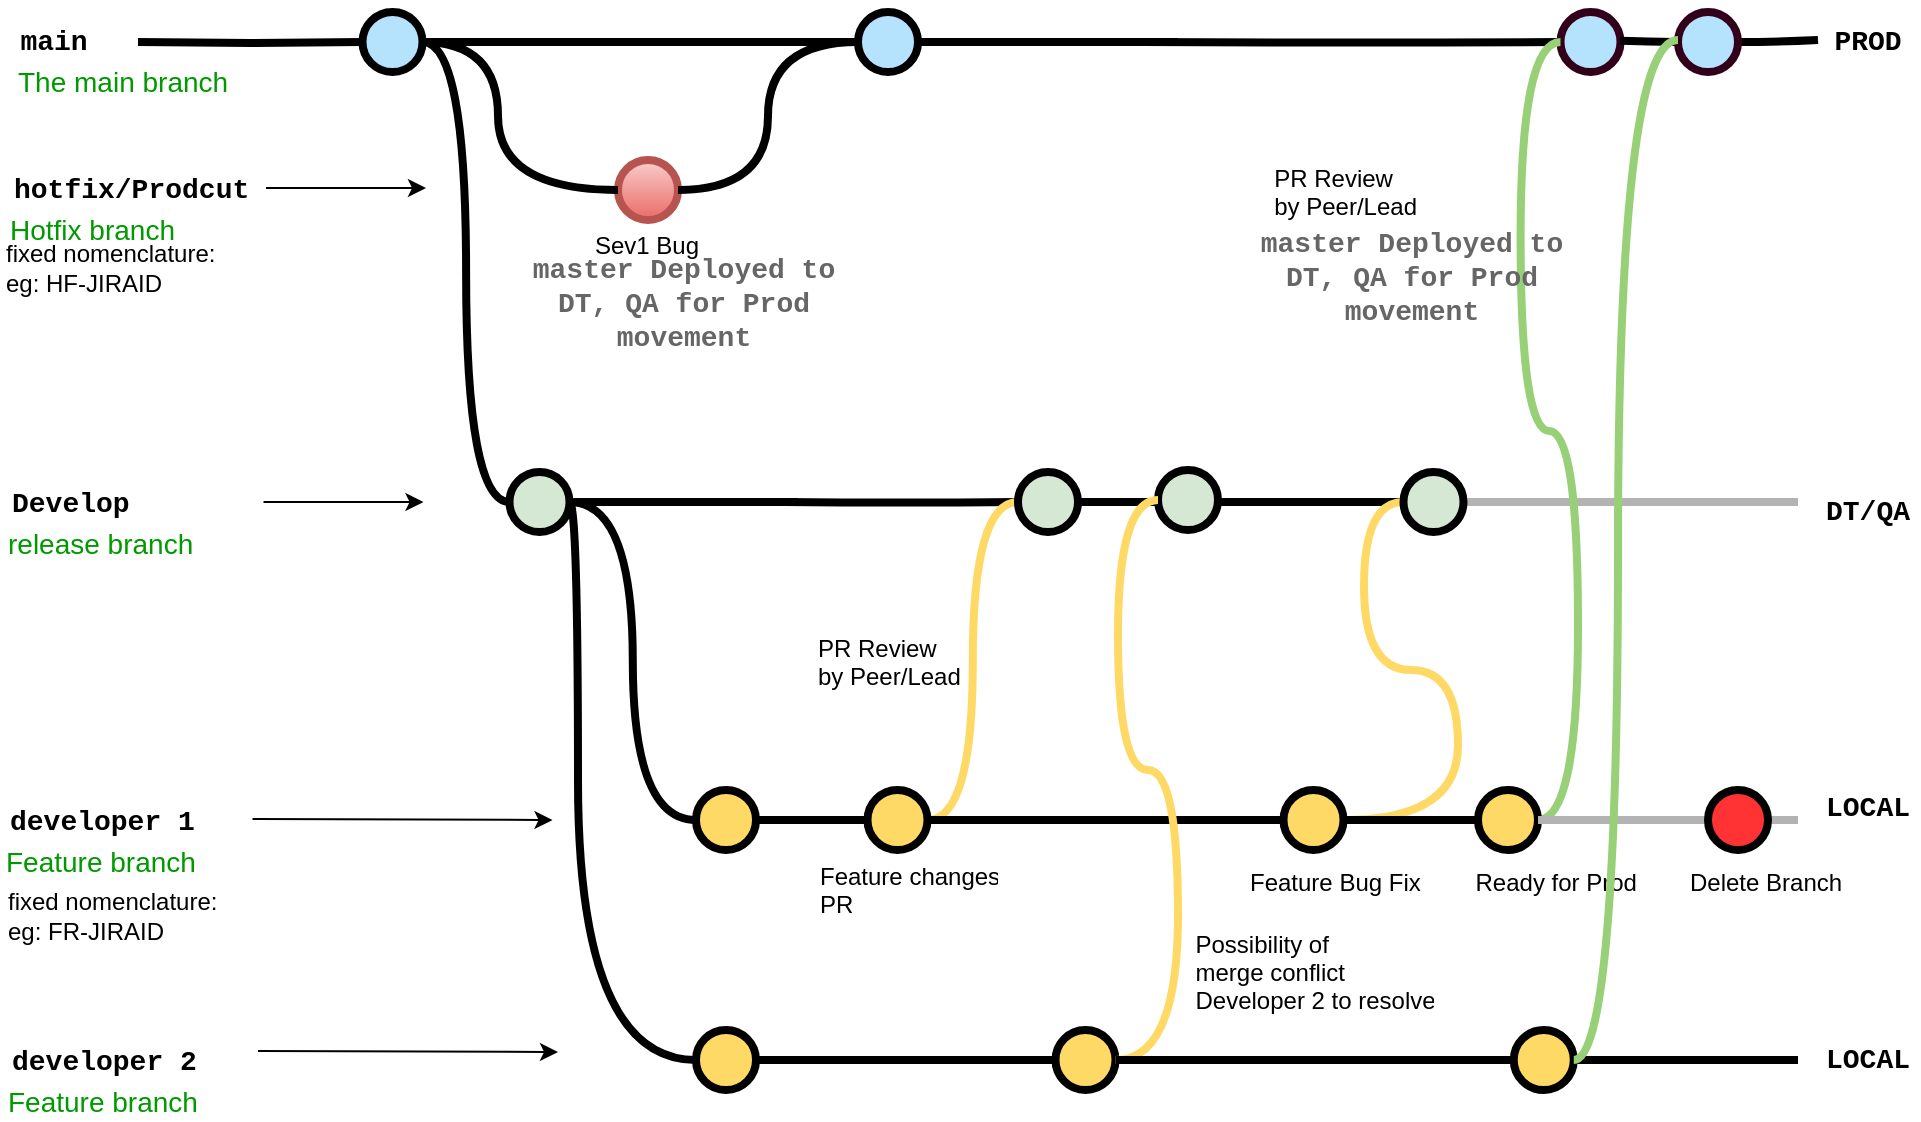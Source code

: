 <mxfile version="21.6.3" type="github">
  <diagram name="Page-1" id="x6axQz3fHqevGrwTB3aZ">
    <mxGraphModel dx="1026" dy="612" grid="1" gridSize="10" guides="1" tooltips="1" connect="1" arrows="1" fold="1" page="1" pageScale="1" pageWidth="850" pageHeight="1100" math="0" shadow="0">
      <root>
        <mxCell id="0" />
        <mxCell id="1" parent="0" />
        <mxCell id="QU6kxWwYpdwkzqT0IQGe-1" style="edgeStyle=orthogonalEdgeStyle;curved=1;orthogonalLoop=1;jettySize=auto;html=1;exitX=1;exitY=0.5;exitDx=0;exitDy=0;exitPerimeter=0;endArrow=none;endFill=0;strokeColor=#B3B3B3;strokeWidth=4;startArrow=none;" edge="1" parent="1" source="QU6kxWwYpdwkzqT0IQGe-69">
          <mxGeometry relative="1" as="geometry">
            <mxPoint x="980" y="600" as="targetPoint" />
          </mxGeometry>
        </mxCell>
        <mxCell id="QU6kxWwYpdwkzqT0IQGe-2" style="edgeStyle=orthogonalEdgeStyle;curved=1;orthogonalLoop=1;jettySize=auto;html=1;exitX=1;exitY=0.5;exitDx=0;exitDy=0;exitPerimeter=0;endArrow=none;endFill=0;strokeColor=#B3B3B3;strokeWidth=4;" edge="1" parent="1" source="QU6kxWwYpdwkzqT0IQGe-29">
          <mxGeometry relative="1" as="geometry">
            <mxPoint x="980" y="441" as="targetPoint" />
          </mxGeometry>
        </mxCell>
        <mxCell id="QU6kxWwYpdwkzqT0IQGe-3" value="Sev1 Bug" style="text;html=1;strokeColor=none;fillColor=none;align=center;verticalAlign=middle;whiteSpace=wrap;overflow=hidden;" vertex="1" parent="1">
          <mxGeometry x="373.38" y="300" width="63.25" height="26" as="geometry" />
        </mxCell>
        <mxCell id="QU6kxWwYpdwkzqT0IQGe-4" value="" style="edgeStyle=orthogonalEdgeStyle;rounded=0;html=1;jettySize=auto;orthogonalLoop=1;plain-blue;endArrow=none;endFill=0;strokeWidth=4;strokeColor=#000000;startArrow=none;" edge="1" parent="1" source="QU6kxWwYpdwkzqT0IQGe-56">
          <mxGeometry x="292.25" y="211" as="geometry">
            <mxPoint x="500" y="211" as="targetPoint" />
          </mxGeometry>
        </mxCell>
        <mxCell id="QU6kxWwYpdwkzqT0IQGe-5" style="rounded=0;html=1;exitX=1;exitY=0.5;exitPerimeter=0;entryX=0;entryY=0.5;entryPerimeter=0;endArrow=none;endFill=0;jettySize=auto;orthogonalLoop=1;strokeWidth=4;fontSize=15;edgeStyle=orthogonalEdgeStyle;curved=1;" edge="1" parent="1" source="QU6kxWwYpdwkzqT0IQGe-6" target="QU6kxWwYpdwkzqT0IQGe-12">
          <mxGeometry relative="1" as="geometry" />
        </mxCell>
        <mxCell id="QU6kxWwYpdwkzqT0IQGe-6" value="" style="verticalLabelPosition=bottom;verticalAlign=top;html=1;strokeWidth=4;shape=mxgraph.flowchart.on-page_reference;plain-blue;gradientColor=none;fillColor=#B5E3Fe;strokeColor=#000000;" vertex="1" parent="1">
          <mxGeometry x="262.25" y="196" width="30" height="30" as="geometry" />
        </mxCell>
        <mxCell id="QU6kxWwYpdwkzqT0IQGe-7" value="" style="edgeStyle=orthogonalEdgeStyle;curved=1;rounded=0;orthogonalLoop=1;jettySize=auto;html=1;endArrow=none;endFill=0;strokeWidth=4;entryX=0;entryY=0.5;entryDx=0;entryDy=0;entryPerimeter=0;" edge="1" parent="1" target="QU6kxWwYpdwkzqT0IQGe-8">
          <mxGeometry relative="1" as="geometry">
            <mxPoint x="734.5" y="211" as="targetPoint" />
            <mxPoint x="652.25" y="211" as="sourcePoint" />
          </mxGeometry>
        </mxCell>
        <mxCell id="QU6kxWwYpdwkzqT0IQGe-8" value="" style="verticalLabelPosition=bottom;verticalAlign=top;html=1;strokeWidth=4;shape=mxgraph.flowchart.on-page_reference;plain-blue;gradientColor=none;strokeColor=#33001A;fillColor=#B5E3FE;" vertex="1" parent="1">
          <mxGeometry x="861.25" y="196" width="30" height="30" as="geometry" />
        </mxCell>
        <mxCell id="QU6kxWwYpdwkzqT0IQGe-9" value="" style="edgeStyle=orthogonalEdgeStyle;rounded=0;html=1;jettySize=auto;orthogonalLoop=1;strokeWidth=4;endArrow=none;endFill=0;" edge="1" parent="1" target="QU6kxWwYpdwkzqT0IQGe-6">
          <mxGeometry x="192.25" y="211" as="geometry">
            <mxPoint x="150" y="211" as="sourcePoint" />
          </mxGeometry>
        </mxCell>
        <mxCell id="QU6kxWwYpdwkzqT0IQGe-10" value="main" style="text;html=1;strokeColor=none;fillColor=none;align=center;verticalAlign=middle;whiteSpace=wrap;overflow=hidden;fontSize=14;fontStyle=1;fontFamily=Courier New;" vertex="1" parent="1">
          <mxGeometry x="83" y="190" width="50" height="42" as="geometry" />
        </mxCell>
        <mxCell id="QU6kxWwYpdwkzqT0IQGe-11" style="edgeStyle=orthogonalEdgeStyle;curved=1;rounded=0;html=1;exitX=1;exitY=0.5;exitPerimeter=0;endArrow=none;endFill=0;jettySize=auto;orthogonalLoop=1;strokeWidth=4;fontSize=15;" edge="1" parent="1" source="QU6kxWwYpdwkzqT0IQGe-12">
          <mxGeometry relative="1" as="geometry">
            <mxPoint x="480" y="441" as="targetPoint" />
          </mxGeometry>
        </mxCell>
        <mxCell id="QU6kxWwYpdwkzqT0IQGe-12" value="" style="verticalLabelPosition=bottom;verticalAlign=top;html=1;strokeWidth=4;shape=mxgraph.flowchart.on-page_reference;plain-purple;gradientColor=none;strokeColor=#000000;fillColor=#D5E8D4;" vertex="1" parent="1">
          <mxGeometry x="335.75" y="426" width="30" height="30" as="geometry" />
        </mxCell>
        <mxCell id="QU6kxWwYpdwkzqT0IQGe-13" style="edgeStyle=orthogonalEdgeStyle;curved=1;rounded=0;html=1;exitX=1;exitY=0.5;exitPerimeter=0;entryX=0;entryY=0.5;entryPerimeter=0;endArrow=none;endFill=0;jettySize=auto;orthogonalLoop=1;strokeWidth=4;fontSize=15;entryDx=0;entryDy=0;" edge="1" parent="1" target="QU6kxWwYpdwkzqT0IQGe-27">
          <mxGeometry relative="1" as="geometry">
            <mxPoint x="472.75" y="441" as="sourcePoint" />
            <mxPoint x="545.75" y="441" as="targetPoint" />
          </mxGeometry>
        </mxCell>
        <mxCell id="QU6kxWwYpdwkzqT0IQGe-14" value="Develop" style="text;html=1;strokeColor=none;fillColor=none;align=left;verticalAlign=middle;whiteSpace=wrap;overflow=hidden;fontSize=14;fontStyle=1;fontFamily=Courier New;" vertex="1" parent="1">
          <mxGeometry x="84.75" y="431" width="240" height="20" as="geometry" />
        </mxCell>
        <mxCell id="QU6kxWwYpdwkzqT0IQGe-15" style="edgeStyle=orthogonalEdgeStyle;rounded=0;orthogonalLoop=1;jettySize=auto;html=1;entryX=1;entryY=0.5;entryDx=0;entryDy=0;entryPerimeter=0;endArrow=none;endFill=0;strokeWidth=4;curved=1;exitX=0;exitY=0.5;exitDx=0;exitDy=0;exitPerimeter=0;" edge="1" parent="1" source="QU6kxWwYpdwkzqT0IQGe-17" target="QU6kxWwYpdwkzqT0IQGe-12">
          <mxGeometry relative="1" as="geometry">
            <mxPoint x="412.75" y="521" as="sourcePoint" />
          </mxGeometry>
        </mxCell>
        <mxCell id="QU6kxWwYpdwkzqT0IQGe-16" value="" style="edgeStyle=orthogonalEdgeStyle;rounded=0;orthogonalLoop=1;jettySize=auto;html=1;endArrow=none;endFill=0;strokeWidth=4;" edge="1" parent="1" source="QU6kxWwYpdwkzqT0IQGe-17" target="QU6kxWwYpdwkzqT0IQGe-19">
          <mxGeometry relative="1" as="geometry" />
        </mxCell>
        <mxCell id="QU6kxWwYpdwkzqT0IQGe-17" value="" style="verticalLabelPosition=bottom;verticalAlign=top;html=1;strokeWidth=4;shape=mxgraph.flowchart.on-page_reference;plain-purple;gradientColor=none;strokeColor=#000000;fillColor=#FFD966;" vertex="1" parent="1">
          <mxGeometry x="429" y="585" width="30" height="30" as="geometry" />
        </mxCell>
        <mxCell id="QU6kxWwYpdwkzqT0IQGe-18" style="edgeStyle=orthogonalEdgeStyle;curved=1;rounded=0;orthogonalLoop=1;jettySize=auto;html=1;exitX=1;exitY=0.5;exitDx=0;exitDy=0;exitPerimeter=0;entryX=0;entryY=0.5;entryDx=0;entryDy=0;entryPerimeter=0;endArrow=none;endFill=0;strokeWidth=4;fontFamily=Courier New;fontColor=#009900;strokeColor=#FFD966;" edge="1" parent="1" source="QU6kxWwYpdwkzqT0IQGe-19" target="QU6kxWwYpdwkzqT0IQGe-27">
          <mxGeometry relative="1" as="geometry">
            <mxPoint x="692.75" y="521" as="targetPoint" />
          </mxGeometry>
        </mxCell>
        <mxCell id="QU6kxWwYpdwkzqT0IQGe-19" value="" style="verticalLabelPosition=bottom;verticalAlign=top;html=1;strokeWidth=4;shape=mxgraph.flowchart.on-page_reference;plain-purple;gradientColor=none;strokeColor=#000000;fillColor=#FFD966;" vertex="1" parent="1">
          <mxGeometry x="514.75" y="585" width="30" height="30" as="geometry" />
        </mxCell>
        <mxCell id="QU6kxWwYpdwkzqT0IQGe-20" value="developer 1" style="text;html=1;strokeColor=none;fillColor=none;align=left;verticalAlign=middle;whiteSpace=wrap;overflow=hidden;fontSize=14;fontStyle=1;fontFamily=Courier New;" vertex="1" parent="1">
          <mxGeometry x="83.5" y="590" width="240" height="20" as="geometry" />
        </mxCell>
        <mxCell id="QU6kxWwYpdwkzqT0IQGe-21" value="Feature branch" style="text;html=1;strokeColor=none;fillColor=none;align=left;verticalAlign=middle;whiteSpace=wrap;overflow=hidden;fontSize=14;fontStyle=0;fontColor=#009900;" vertex="1" parent="1">
          <mxGeometry x="81.75" y="610" width="240" height="20" as="geometry" />
        </mxCell>
        <mxCell id="QU6kxWwYpdwkzqT0IQGe-22" value="release branch" style="text;html=1;strokeColor=none;fillColor=none;align=left;verticalAlign=middle;whiteSpace=wrap;overflow=hidden;fontSize=14;fontStyle=0;fontColor=#009900;" vertex="1" parent="1">
          <mxGeometry x="82.75" y="451" width="240" height="20" as="geometry" />
        </mxCell>
        <mxCell id="QU6kxWwYpdwkzqT0IQGe-23" value="The main branch&lt;br&gt;" style="text;html=1;strokeColor=none;fillColor=none;align=left;verticalAlign=middle;whiteSpace=wrap;overflow=hidden;fontSize=14;fontStyle=0;fontColor=#009900;" vertex="1" parent="1">
          <mxGeometry x="88.25" y="220" width="146.75" height="20" as="geometry" />
        </mxCell>
        <mxCell id="QU6kxWwYpdwkzqT0IQGe-24" value="" style="endArrow=classic;html=1;strokeWidth=1;fontFamily=Courier New;fontColor=#009900;" edge="1" parent="1">
          <mxGeometry width="50" height="50" relative="1" as="geometry">
            <mxPoint x="207.25" y="599.5" as="sourcePoint" />
            <mxPoint x="357.25" y="600" as="targetPoint" />
          </mxGeometry>
        </mxCell>
        <mxCell id="QU6kxWwYpdwkzqT0IQGe-25" value="" style="endArrow=classic;html=1;strokeWidth=1;fontFamily=Courier New;fontColor=#009900;" edge="1" parent="1">
          <mxGeometry width="50" height="50" relative="1" as="geometry">
            <mxPoint x="212.75" y="441" as="sourcePoint" />
            <mxPoint x="292.75" y="441" as="targetPoint" />
          </mxGeometry>
        </mxCell>
        <mxCell id="QU6kxWwYpdwkzqT0IQGe-26" value="" style="edgeStyle=orthogonalEdgeStyle;curved=1;rounded=0;orthogonalLoop=1;jettySize=auto;html=1;endArrow=none;endFill=0;strokeWidth=4;fontFamily=Courier New;fontColor=#009900;" edge="1" parent="1" source="QU6kxWwYpdwkzqT0IQGe-27" target="QU6kxWwYpdwkzqT0IQGe-29">
          <mxGeometry relative="1" as="geometry" />
        </mxCell>
        <mxCell id="QU6kxWwYpdwkzqT0IQGe-27" value="" style="verticalLabelPosition=bottom;verticalAlign=top;html=1;strokeWidth=4;shape=mxgraph.flowchart.on-page_reference;plain-purple;gradientColor=none;strokeColor=#000000;fillColor=#D5E8D4;" vertex="1" parent="1">
          <mxGeometry x="590" y="426" width="30" height="30" as="geometry" />
        </mxCell>
        <mxCell id="QU6kxWwYpdwkzqT0IQGe-28" style="edgeStyle=orthogonalEdgeStyle;curved=1;orthogonalLoop=1;jettySize=auto;html=1;exitX=0;exitY=0.5;exitDx=0;exitDy=0;exitPerimeter=0;entryX=1;entryY=0.5;entryDx=0;entryDy=0;entryPerimeter=0;endArrow=none;endFill=0;strokeColor=#FFD966;strokeWidth=4;" edge="1" parent="1" source="QU6kxWwYpdwkzqT0IQGe-29" target="QU6kxWwYpdwkzqT0IQGe-43">
          <mxGeometry relative="1" as="geometry">
            <Array as="points">
              <mxPoint x="763" y="441" />
              <mxPoint x="763" y="525" />
              <mxPoint x="810" y="525" />
              <mxPoint x="810" y="600" />
            </Array>
          </mxGeometry>
        </mxCell>
        <mxCell id="QU6kxWwYpdwkzqT0IQGe-29" value="" style="verticalLabelPosition=bottom;verticalAlign=top;html=1;strokeWidth=4;shape=mxgraph.flowchart.on-page_reference;plain-purple;gradientColor=none;strokeColor=#000000;fillColor=#D5E8D4;" vertex="1" parent="1">
          <mxGeometry x="782.75" y="426" width="30" height="30" as="geometry" />
        </mxCell>
        <mxCell id="QU6kxWwYpdwkzqT0IQGe-30" value="" style="edgeStyle=orthogonalEdgeStyle;rounded=0;orthogonalLoop=1;jettySize=auto;html=1;fontSize=15;endArrow=none;endFill=0;strokeWidth=4;" edge="1" parent="1" source="QU6kxWwYpdwkzqT0IQGe-56">
          <mxGeometry relative="1" as="geometry">
            <mxPoint x="670" y="211" as="targetPoint" />
            <mxPoint x="482.25" y="211" as="sourcePoint" />
          </mxGeometry>
        </mxCell>
        <mxCell id="QU6kxWwYpdwkzqT0IQGe-31" value="&lt;div style=&quot;&quot;&gt;&lt;span&gt;fixed nomenclature:&lt;/span&gt;&lt;/div&gt;&lt;div style=&quot;&quot;&gt;&lt;span&gt;eg: FR-JIRAID&lt;/span&gt;&lt;/div&gt;" style="text;html=1;strokeColor=none;fillColor=none;align=left;verticalAlign=middle;whiteSpace=wrap;overflow=hidden;fontSize=12;fontStyle=0;fontColor=#000000;" vertex="1" parent="1">
          <mxGeometry x="82.75" y="625" width="153.25" height="45" as="geometry" />
        </mxCell>
        <mxCell id="QU6kxWwYpdwkzqT0IQGe-32" value="" style="verticalLabelPosition=bottom;verticalAlign=top;html=1;strokeWidth=4;shape=mxgraph.flowchart.on-page_reference;plain-blue;gradientColor=#EA6B66;strokeColor=#B85450;fillColor=#F8CECC;" vertex="1" parent="1">
          <mxGeometry x="390" y="270" width="30" height="30" as="geometry" />
        </mxCell>
        <mxCell id="QU6kxWwYpdwkzqT0IQGe-33" style="edgeStyle=orthogonalEdgeStyle;curved=1;rounded=0;html=1;exitX=1;exitY=0.5;exitPerimeter=0;entryX=0;entryY=0.5;entryPerimeter=0;endArrow=none;endFill=0;jettySize=auto;orthogonalLoop=1;strokeWidth=4;fontSize=15;exitDx=0;exitDy=0;entryDx=0;entryDy=0;" edge="1" parent="1" source="QU6kxWwYpdwkzqT0IQGe-6" target="QU6kxWwYpdwkzqT0IQGe-32">
          <mxGeometry relative="1" as="geometry">
            <mxPoint x="302.25" y="221" as="sourcePoint" />
            <mxPoint x="349.75" y="366" as="targetPoint" />
            <Array as="points">
              <mxPoint x="330" y="211" />
              <mxPoint x="330" y="285" />
            </Array>
          </mxGeometry>
        </mxCell>
        <mxCell id="QU6kxWwYpdwkzqT0IQGe-34" value="hotfix/Prodcut" style="text;html=1;strokeColor=none;fillColor=none;align=left;verticalAlign=middle;whiteSpace=wrap;overflow=hidden;fontSize=14;fontStyle=1;fontFamily=Courier New;" vertex="1" parent="1">
          <mxGeometry x="86" y="274" width="240" height="20" as="geometry" />
        </mxCell>
        <mxCell id="QU6kxWwYpdwkzqT0IQGe-35" value="Hotfix branch" style="text;html=1;strokeColor=none;fillColor=none;align=left;verticalAlign=middle;whiteSpace=wrap;overflow=hidden;fontSize=14;fontStyle=0;fontColor=#009900;" vertex="1" parent="1">
          <mxGeometry x="84" y="294" width="240" height="20" as="geometry" />
        </mxCell>
        <mxCell id="QU6kxWwYpdwkzqT0IQGe-36" value="" style="endArrow=classic;html=1;strokeWidth=1;fontFamily=Courier New;fontColor=#009900;" edge="1" parent="1">
          <mxGeometry width="50" height="50" relative="1" as="geometry">
            <mxPoint x="214" y="284" as="sourcePoint" />
            <mxPoint x="294" y="284" as="targetPoint" />
          </mxGeometry>
        </mxCell>
        <mxCell id="QU6kxWwYpdwkzqT0IQGe-37" value="&lt;div style=&quot;&quot;&gt;&lt;span&gt;fixed nomenclature:&lt;/span&gt;&lt;/div&gt;&lt;div style=&quot;&quot;&gt;&lt;span&gt;eg: HF-JIRAID&lt;/span&gt;&lt;/div&gt;" style="text;html=1;strokeColor=none;fillColor=none;align=left;verticalAlign=middle;whiteSpace=wrap;overflow=hidden;fontSize=12;fontStyle=0;fontColor=#000000;" vertex="1" parent="1">
          <mxGeometry x="81.75" y="301" width="153.25" height="45" as="geometry" />
        </mxCell>
        <mxCell id="QU6kxWwYpdwkzqT0IQGe-38" value="" style="edgeStyle=orthogonalEdgeStyle;rounded=0;html=1;jettySize=auto;orthogonalLoop=1;plain-blue;endArrow=none;endFill=0;strokeWidth=4;strokeColor=#000000;" edge="1" parent="1" source="QU6kxWwYpdwkzqT0IQGe-6" target="QU6kxWwYpdwkzqT0IQGe-56">
          <mxGeometry x="292.25" y="211" as="geometry">
            <mxPoint x="500" y="211" as="targetPoint" />
            <mxPoint x="292.25" y="211" as="sourcePoint" />
          </mxGeometry>
        </mxCell>
        <mxCell id="QU6kxWwYpdwkzqT0IQGe-39" style="edgeStyle=orthogonalEdgeStyle;curved=1;rounded=0;html=1;exitX=1;exitY=0.5;exitPerimeter=0;entryX=0;entryY=0.5;entryPerimeter=0;endArrow=none;endFill=0;jettySize=auto;orthogonalLoop=1;strokeWidth=4;fontSize=15;entryDx=0;entryDy=0;exitDx=0;exitDy=0;" edge="1" parent="1" source="QU6kxWwYpdwkzqT0IQGe-32" target="QU6kxWwYpdwkzqT0IQGe-56">
          <mxGeometry relative="1" as="geometry">
            <mxPoint x="589.75" y="366" as="sourcePoint" />
            <mxPoint x="632.25" y="221" as="targetPoint" />
          </mxGeometry>
        </mxCell>
        <mxCell id="QU6kxWwYpdwkzqT0IQGe-40" value="PROD" style="text;html=1;strokeColor=none;fillColor=none;align=center;verticalAlign=middle;whiteSpace=wrap;overflow=hidden;fontSize=14;fontStyle=1;fontFamily=Courier New;" vertex="1" parent="1">
          <mxGeometry x="990" y="190" width="50" height="42" as="geometry" />
        </mxCell>
        <mxCell id="QU6kxWwYpdwkzqT0IQGe-41" value="DT/QA" style="text;html=1;strokeColor=none;fillColor=none;align=center;verticalAlign=middle;whiteSpace=wrap;overflow=hidden;fontSize=14;fontStyle=1;fontFamily=Courier New;" vertex="1" parent="1">
          <mxGeometry x="990" y="425" width="50" height="42" as="geometry" />
        </mxCell>
        <mxCell id="QU6kxWwYpdwkzqT0IQGe-42" value="LOCAL" style="text;html=1;strokeColor=none;fillColor=none;align=center;verticalAlign=middle;whiteSpace=wrap;overflow=hidden;fontSize=14;fontStyle=1;fontFamily=Courier New;" vertex="1" parent="1">
          <mxGeometry x="990" y="573" width="50" height="42" as="geometry" />
        </mxCell>
        <mxCell id="QU6kxWwYpdwkzqT0IQGe-43" value="" style="verticalLabelPosition=bottom;verticalAlign=top;html=1;strokeWidth=4;shape=mxgraph.flowchart.on-page_reference;plain-purple;gradientColor=none;strokeColor=#000000;fillColor=#FFD966;" vertex="1" parent="1">
          <mxGeometry x="722.75" y="585" width="30" height="30" as="geometry" />
        </mxCell>
        <mxCell id="QU6kxWwYpdwkzqT0IQGe-44" value="" style="edgeStyle=orthogonalEdgeStyle;curved=1;orthogonalLoop=1;jettySize=auto;html=1;exitX=1;exitY=0.5;exitDx=0;exitDy=0;exitPerimeter=0;endArrow=none;endFill=0;strokeColor=#000000;strokeWidth=4;" edge="1" parent="1" source="QU6kxWwYpdwkzqT0IQGe-19" target="QU6kxWwYpdwkzqT0IQGe-43">
          <mxGeometry relative="1" as="geometry">
            <mxPoint x="876" y="600" as="targetPoint" />
            <mxPoint x="637.75" y="600" as="sourcePoint" />
          </mxGeometry>
        </mxCell>
        <mxCell id="QU6kxWwYpdwkzqT0IQGe-45" value="" style="edgeStyle=orthogonalEdgeStyle;rounded=0;orthogonalLoop=1;jettySize=auto;html=1;endArrow=none;endFill=0;strokeWidth=4;" edge="1" parent="1" source="QU6kxWwYpdwkzqT0IQGe-46" target="QU6kxWwYpdwkzqT0IQGe-47">
          <mxGeometry relative="1" as="geometry" />
        </mxCell>
        <mxCell id="QU6kxWwYpdwkzqT0IQGe-46" value="" style="verticalLabelPosition=bottom;verticalAlign=top;html=1;strokeWidth=4;shape=mxgraph.flowchart.on-page_reference;plain-purple;gradientColor=none;strokeColor=#000000;fillColor=#FFD966;" vertex="1" parent="1">
          <mxGeometry x="429" y="705" width="30" height="30" as="geometry" />
        </mxCell>
        <mxCell id="QU6kxWwYpdwkzqT0IQGe-47" value="" style="verticalLabelPosition=bottom;verticalAlign=top;html=1;strokeWidth=4;shape=mxgraph.flowchart.on-page_reference;plain-purple;gradientColor=none;strokeColor=#000000;fillColor=#FFD966;" vertex="1" parent="1">
          <mxGeometry x="608.75" y="705" width="30" height="30" as="geometry" />
        </mxCell>
        <mxCell id="QU6kxWwYpdwkzqT0IQGe-48" value="developer 2" style="text;html=1;strokeColor=none;fillColor=none;align=left;verticalAlign=middle;whiteSpace=wrap;overflow=hidden;fontSize=14;fontStyle=1;fontFamily=Courier New;" vertex="1" parent="1">
          <mxGeometry x="84.5" y="710" width="240" height="20" as="geometry" />
        </mxCell>
        <mxCell id="QU6kxWwYpdwkzqT0IQGe-49" value="Feature branch" style="text;html=1;strokeColor=none;fillColor=none;align=left;verticalAlign=middle;whiteSpace=wrap;overflow=hidden;fontSize=14;fontStyle=0;fontColor=#009900;" vertex="1" parent="1">
          <mxGeometry x="82.75" y="730" width="240" height="20" as="geometry" />
        </mxCell>
        <mxCell id="QU6kxWwYpdwkzqT0IQGe-50" value="" style="endArrow=classic;html=1;strokeWidth=1;fontFamily=Courier New;fontColor=#009900;" edge="1" parent="1">
          <mxGeometry width="50" height="50" relative="1" as="geometry">
            <mxPoint x="210" y="715.5" as="sourcePoint" />
            <mxPoint x="360" y="716" as="targetPoint" />
          </mxGeometry>
        </mxCell>
        <mxCell id="QU6kxWwYpdwkzqT0IQGe-51" value="LOCAL" style="text;html=1;strokeColor=none;fillColor=none;align=center;verticalAlign=middle;whiteSpace=wrap;overflow=hidden;fontSize=14;fontStyle=1;fontFamily=Courier New;" vertex="1" parent="1">
          <mxGeometry x="990" y="699" width="50" height="42" as="geometry" />
        </mxCell>
        <mxCell id="QU6kxWwYpdwkzqT0IQGe-52" value="" style="edgeStyle=orthogonalEdgeStyle;curved=1;orthogonalLoop=1;jettySize=auto;html=1;exitX=1;exitY=0.5;exitDx=0;exitDy=0;exitPerimeter=0;endArrow=none;endFill=0;strokeColor=#000000;strokeWidth=4;" edge="1" parent="1" source="QU6kxWwYpdwkzqT0IQGe-74">
          <mxGeometry relative="1" as="geometry">
            <mxPoint x="980" y="720" as="targetPoint" />
            <mxPoint x="638.75" y="720" as="sourcePoint" />
          </mxGeometry>
        </mxCell>
        <mxCell id="QU6kxWwYpdwkzqT0IQGe-53" value="Feature changes&#xa;PR" style="text;strokeColor=none;fillColor=none;align=left;verticalAlign=middle;spacingLeft=4;spacingRight=4;overflow=hidden;points=[[0,0.5],[1,0.5]];portConstraint=eastwest;rotatable=0;" vertex="1" parent="1">
          <mxGeometry x="485" y="619" width="100" height="31" as="geometry" />
        </mxCell>
        <mxCell id="QU6kxWwYpdwkzqT0IQGe-54" style="edgeStyle=orthogonalEdgeStyle;rounded=0;orthogonalLoop=1;jettySize=auto;html=1;endArrow=none;endFill=0;strokeWidth=4;curved=1;exitX=0;exitY=0.5;exitDx=0;exitDy=0;exitPerimeter=0;" edge="1" parent="1" source="QU6kxWwYpdwkzqT0IQGe-46" target="QU6kxWwYpdwkzqT0IQGe-12">
          <mxGeometry relative="1" as="geometry">
            <mxPoint x="439" y="610" as="sourcePoint" />
            <mxPoint x="376" y="451" as="targetPoint" />
            <Array as="points">
              <mxPoint x="370" y="720" />
              <mxPoint x="370" y="441" />
            </Array>
          </mxGeometry>
        </mxCell>
        <mxCell id="QU6kxWwYpdwkzqT0IQGe-55" value="" style="edgeStyle=orthogonalEdgeStyle;rounded=0;orthogonalLoop=1;jettySize=auto;html=1;fontSize=15;endArrow=none;endFill=0;strokeWidth=4;entryX=0;entryY=0.5;entryDx=0;entryDy=0;entryPerimeter=0;" edge="1" parent="1" target="QU6kxWwYpdwkzqT0IQGe-56">
          <mxGeometry relative="1" as="geometry">
            <mxPoint x="622" y="211" as="targetPoint" />
            <mxPoint x="482.25" y="211" as="sourcePoint" />
          </mxGeometry>
        </mxCell>
        <mxCell id="QU6kxWwYpdwkzqT0IQGe-56" value="" style="verticalLabelPosition=bottom;verticalAlign=top;html=1;strokeWidth=4;shape=mxgraph.flowchart.on-page_reference;plain-blue;gradientColor=none;strokeColor=#000000;fillColor=#B5E3FE;" vertex="1" parent="1">
          <mxGeometry x="510" y="196" width="30" height="30" as="geometry" />
        </mxCell>
        <mxCell id="QU6kxWwYpdwkzqT0IQGe-57" value="" style="verticalLabelPosition=bottom;verticalAlign=top;html=1;strokeWidth=4;shape=mxgraph.flowchart.on-page_reference;plain-purple;gradientColor=none;strokeColor=#000000;fillColor=#D5E8D4;" vertex="1" parent="1">
          <mxGeometry x="660" y="425" width="30" height="30" as="geometry" />
        </mxCell>
        <mxCell id="QU6kxWwYpdwkzqT0IQGe-58" style="edgeStyle=orthogonalEdgeStyle;curved=1;rounded=0;orthogonalLoop=1;jettySize=auto;html=1;exitX=1;exitY=0.5;exitDx=0;exitDy=0;exitPerimeter=0;entryX=0;entryY=0.5;entryDx=0;entryDy=0;entryPerimeter=0;endArrow=none;endFill=0;strokeWidth=4;fontFamily=Courier New;fontColor=#009900;strokeColor=#FFD966;" edge="1" parent="1" source="QU6kxWwYpdwkzqT0IQGe-47" target="QU6kxWwYpdwkzqT0IQGe-57">
          <mxGeometry relative="1" as="geometry">
            <mxPoint x="600" y="451" as="targetPoint" />
            <mxPoint x="555" y="610" as="sourcePoint" />
            <Array as="points">
              <mxPoint x="670" y="720" />
              <mxPoint x="670" y="575" />
              <mxPoint x="640" y="440" />
            </Array>
          </mxGeometry>
        </mxCell>
        <mxCell id="QU6kxWwYpdwkzqT0IQGe-59" value="PR Review&#xa;by Peer/Lead" style="text;strokeColor=none;fillColor=none;align=left;verticalAlign=middle;spacingLeft=4;spacingRight=4;overflow=hidden;points=[[0,0.5],[1,0.5]];portConstraint=eastwest;rotatable=0;" vertex="1" parent="1">
          <mxGeometry x="484" y="505" width="85" height="31" as="geometry" />
        </mxCell>
        <mxCell id="QU6kxWwYpdwkzqT0IQGe-60" value="Feature Bug Fix" style="text;strokeColor=none;fillColor=none;align=left;verticalAlign=middle;spacingLeft=4;spacingRight=4;overflow=hidden;points=[[0,0.5],[1,0.5]];portConstraint=eastwest;rotatable=0;" vertex="1" parent="1">
          <mxGeometry x="700" y="615" width="100" height="31" as="geometry" />
        </mxCell>
        <mxCell id="QU6kxWwYpdwkzqT0IQGe-61" value="master Deployed to DT, QA for Prod movement" style="text;html=1;strokeColor=none;fillColor=none;align=center;verticalAlign=middle;whiteSpace=wrap;overflow=hidden;fontSize=14;fontStyle=1;fontFamily=Courier New;fontColor=#666666;" vertex="1" parent="1">
          <mxGeometry x="335.75" y="314" width="174.25" height="56" as="geometry" />
        </mxCell>
        <mxCell id="QU6kxWwYpdwkzqT0IQGe-62" value="Possibility of &#xa;merge conflict&#xa;Developer 2 to resolve" style="text;strokeColor=none;fillColor=none;align=left;verticalAlign=middle;spacingLeft=4;spacingRight=4;overflow=hidden;points=[[0,0.5],[1,0.5]];portConstraint=eastwest;rotatable=0;" vertex="1" parent="1">
          <mxGeometry x="672.75" y="652" width="130" height="47" as="geometry" />
        </mxCell>
        <mxCell id="QU6kxWwYpdwkzqT0IQGe-63" value="" style="edgeStyle=orthogonalEdgeStyle;curved=1;orthogonalLoop=1;jettySize=auto;html=1;exitX=1;exitY=0.5;exitDx=0;exitDy=0;exitPerimeter=0;endArrow=none;endFill=0;strokeColor=#000000;strokeWidth=4;startArrow=none;" edge="1" parent="1" source="QU6kxWwYpdwkzqT0IQGe-43" target="QU6kxWwYpdwkzqT0IQGe-65">
          <mxGeometry relative="1" as="geometry">
            <mxPoint x="980" y="600" as="targetPoint" />
            <mxPoint x="753" y="600" as="sourcePoint" />
          </mxGeometry>
        </mxCell>
        <mxCell id="QU6kxWwYpdwkzqT0IQGe-64" style="edgeStyle=orthogonalEdgeStyle;rounded=1;orthogonalLoop=1;jettySize=auto;html=1;entryX=0;entryY=0.5;entryDx=0;entryDy=0;entryPerimeter=0;curved=1;endArrow=none;strokeColor=#97D077;endFill=0;strokeWidth=4;" edge="1" parent="1" source="QU6kxWwYpdwkzqT0IQGe-65" target="QU6kxWwYpdwkzqT0IQGe-8">
          <mxGeometry relative="1" as="geometry" />
        </mxCell>
        <mxCell id="QU6kxWwYpdwkzqT0IQGe-65" value="" style="verticalLabelPosition=bottom;verticalAlign=top;html=1;strokeWidth=4;shape=mxgraph.flowchart.on-page_reference;plain-purple;gradientColor=none;strokeColor=#000000;fillColor=#FFD966;" vertex="1" parent="1">
          <mxGeometry x="820" y="585" width="30" height="30" as="geometry" />
        </mxCell>
        <mxCell id="QU6kxWwYpdwkzqT0IQGe-66" value="Ready for Prod" style="text;strokeColor=none;fillColor=none;align=left;verticalAlign=middle;spacingLeft=4;spacingRight=4;overflow=hidden;points=[[0,0.5],[1,0.5]];portConstraint=eastwest;rotatable=0;" vertex="1" parent="1">
          <mxGeometry x="812.75" y="615" width="100" height="31" as="geometry" />
        </mxCell>
        <mxCell id="QU6kxWwYpdwkzqT0IQGe-67" value="PR Review&#xa;by Peer/Lead" style="text;strokeColor=none;fillColor=none;align=left;verticalAlign=middle;spacingLeft=4;spacingRight=4;overflow=hidden;points=[[0,0.5],[1,0.5]];portConstraint=eastwest;rotatable=0;" vertex="1" parent="1">
          <mxGeometry x="712.12" y="270" width="85" height="31" as="geometry" />
        </mxCell>
        <mxCell id="QU6kxWwYpdwkzqT0IQGe-68" value="" style="edgeStyle=orthogonalEdgeStyle;curved=1;orthogonalLoop=1;jettySize=auto;html=1;exitX=1;exitY=0.5;exitDx=0;exitDy=0;exitPerimeter=0;endArrow=none;endFill=0;strokeColor=#B3B3B3;strokeWidth=4;startArrow=none;" edge="1" parent="1" source="QU6kxWwYpdwkzqT0IQGe-65" target="QU6kxWwYpdwkzqT0IQGe-69">
          <mxGeometry relative="1" as="geometry">
            <mxPoint x="980" y="600" as="targetPoint" />
            <mxPoint x="850" y="600" as="sourcePoint" />
          </mxGeometry>
        </mxCell>
        <mxCell id="QU6kxWwYpdwkzqT0IQGe-69" value="" style="verticalLabelPosition=bottom;verticalAlign=top;html=1;strokeWidth=4;shape=mxgraph.flowchart.on-page_reference;plain-purple;gradientColor=none;strokeColor=#000000;fillColor=#FF3333;" vertex="1" parent="1">
          <mxGeometry x="935" y="585" width="30" height="30" as="geometry" />
        </mxCell>
        <mxCell id="QU6kxWwYpdwkzqT0IQGe-70" value="Delete Branch" style="text;strokeColor=none;fillColor=none;align=left;verticalAlign=middle;spacingLeft=4;spacingRight=4;overflow=hidden;points=[[0,0.5],[1,0.5]];portConstraint=eastwest;rotatable=0;" vertex="1" parent="1">
          <mxGeometry x="920" y="615" width="100" height="31" as="geometry" />
        </mxCell>
        <mxCell id="QU6kxWwYpdwkzqT0IQGe-71" value="master Deployed to DT, QA for Prod movement" style="text;html=1;strokeColor=none;fillColor=none;align=center;verticalAlign=middle;whiteSpace=wrap;overflow=hidden;fontSize=14;fontStyle=1;fontFamily=Courier New;fontColor=#666666;" vertex="1" parent="1">
          <mxGeometry x="700" y="301" width="174.25" height="56" as="geometry" />
        </mxCell>
        <mxCell id="QU6kxWwYpdwkzqT0IQGe-72" value="" style="edgeStyle=orthogonalEdgeStyle;curved=1;rounded=0;orthogonalLoop=1;jettySize=auto;html=1;endArrow=none;endFill=0;strokeWidth=4;" edge="1" parent="1" source="QU6kxWwYpdwkzqT0IQGe-76">
          <mxGeometry relative="1" as="geometry">
            <mxPoint x="990" y="210" as="targetPoint" />
            <mxPoint x="891" y="210.37" as="sourcePoint" />
          </mxGeometry>
        </mxCell>
        <mxCell id="QU6kxWwYpdwkzqT0IQGe-73" value="" style="edgeStyle=orthogonalEdgeStyle;curved=1;orthogonalLoop=1;jettySize=auto;html=1;exitX=1;exitY=0.5;exitDx=0;exitDy=0;exitPerimeter=0;endArrow=none;endFill=0;strokeColor=#000000;strokeWidth=4;" edge="1" parent="1" source="QU6kxWwYpdwkzqT0IQGe-47" target="QU6kxWwYpdwkzqT0IQGe-74">
          <mxGeometry relative="1" as="geometry">
            <mxPoint x="980" y="720" as="targetPoint" />
            <mxPoint x="639" y="720" as="sourcePoint" />
          </mxGeometry>
        </mxCell>
        <mxCell id="QU6kxWwYpdwkzqT0IQGe-74" value="" style="verticalLabelPosition=bottom;verticalAlign=top;html=1;strokeWidth=4;shape=mxgraph.flowchart.on-page_reference;plain-purple;gradientColor=none;strokeColor=#000000;fillColor=#FFD966;" vertex="1" parent="1">
          <mxGeometry x="837.88" y="705" width="30" height="30" as="geometry" />
        </mxCell>
        <mxCell id="QU6kxWwYpdwkzqT0IQGe-75" value="" style="edgeStyle=orthogonalEdgeStyle;curved=1;rounded=0;orthogonalLoop=1;jettySize=auto;html=1;endArrow=none;endFill=0;strokeWidth=4;" edge="1" parent="1" target="QU6kxWwYpdwkzqT0IQGe-76">
          <mxGeometry relative="1" as="geometry">
            <mxPoint x="990" y="210" as="targetPoint" />
            <mxPoint x="891" y="210.37" as="sourcePoint" />
          </mxGeometry>
        </mxCell>
        <mxCell id="QU6kxWwYpdwkzqT0IQGe-76" value="" style="verticalLabelPosition=bottom;verticalAlign=top;html=1;strokeWidth=4;shape=mxgraph.flowchart.on-page_reference;plain-blue;gradientColor=none;strokeColor=#33001A;fillColor=#B5E3FE;" vertex="1" parent="1">
          <mxGeometry x="920" y="196" width="30" height="30" as="geometry" />
        </mxCell>
        <mxCell id="QU6kxWwYpdwkzqT0IQGe-77" style="edgeStyle=orthogonalEdgeStyle;rounded=1;orthogonalLoop=1;jettySize=auto;html=1;curved=1;endArrow=none;strokeColor=#97D077;endFill=0;strokeWidth=4;exitX=1;exitY=0.5;exitDx=0;exitDy=0;exitPerimeter=0;" edge="1" parent="1" source="QU6kxWwYpdwkzqT0IQGe-74">
          <mxGeometry relative="1" as="geometry">
            <mxPoint x="860" y="610" as="sourcePoint" />
            <mxPoint x="920" y="210" as="targetPoint" />
            <Array as="points">
              <mxPoint x="890" y="720" />
              <mxPoint x="890" y="210" />
            </Array>
          </mxGeometry>
        </mxCell>
      </root>
    </mxGraphModel>
  </diagram>
</mxfile>
